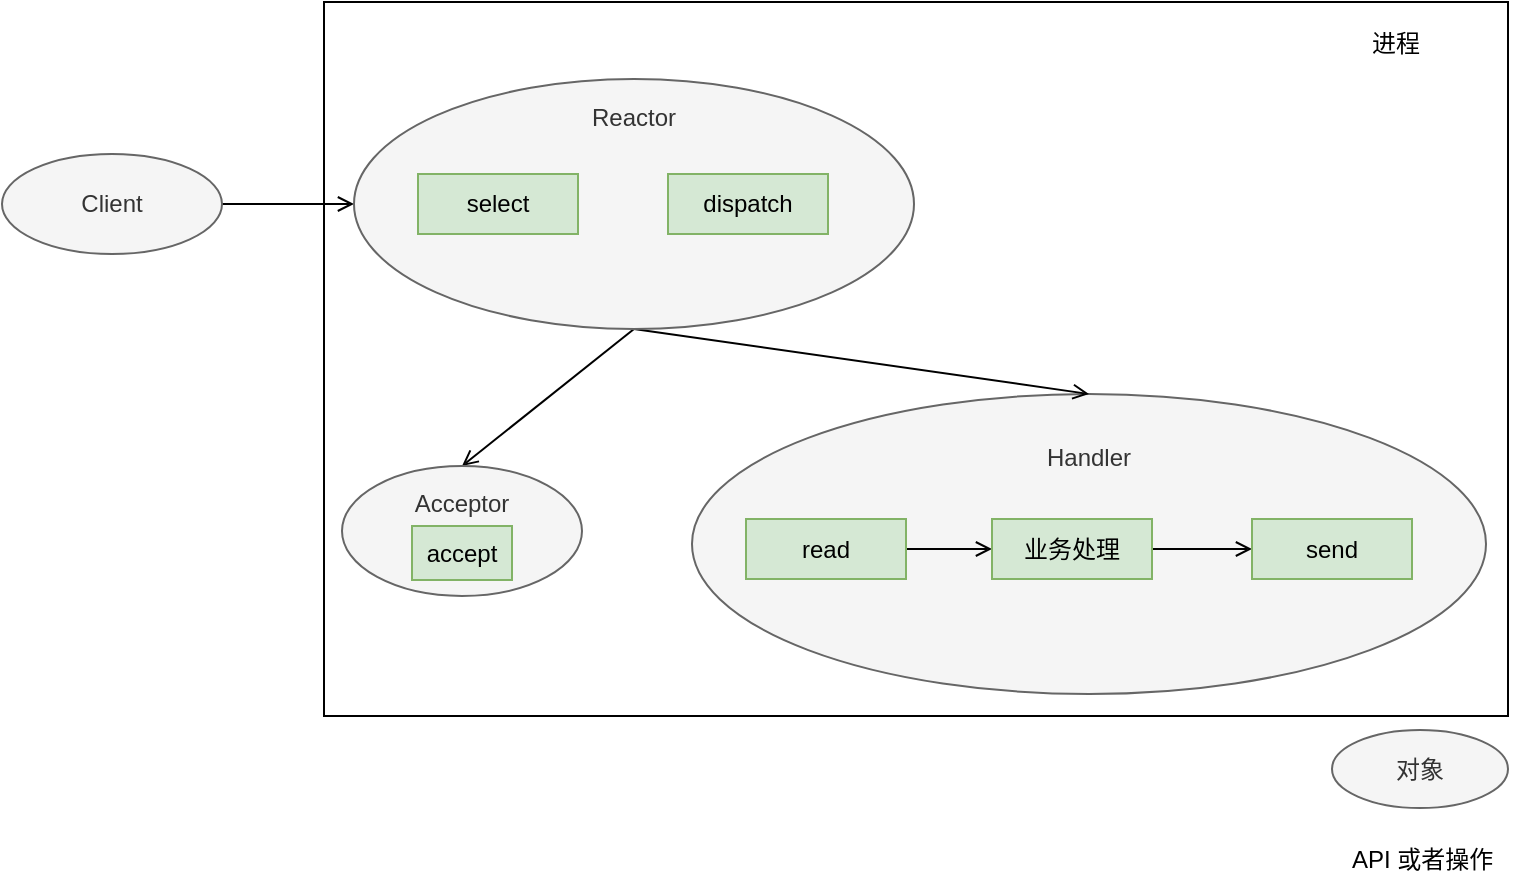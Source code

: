 <mxfile version="12.1.3" type="github" pages="1"><diagram id="I2ROG6fH1WUM6VxNxyEo" name="第 1 页"><mxGraphModel dx="946" dy="614" grid="0" gridSize="10" guides="1" tooltips="1" connect="1" arrows="1" fold="1" page="1" pageScale="1" pageWidth="827" pageHeight="1169" math="0" shadow="0"><root><mxCell id="0"/><mxCell id="1" parent="0"/><mxCell id="JJBN6KQWymLgT-dEvPIP-5" value="&amp;nbsp; &amp;nbsp; &amp;nbsp; &amp;nbsp; &amp;nbsp; &amp;nbsp; &amp;nbsp; &amp;nbsp; &amp;nbsp; &amp;nbsp; &amp;nbsp; &amp;nbsp; &amp;nbsp; &amp;nbsp; &amp;nbsp; &amp;nbsp; &amp;nbsp; &amp;nbsp; &amp;nbsp; &amp;nbsp; &amp;nbsp; &amp;nbsp; &amp;nbsp; &amp;nbsp; &amp;nbsp; &amp;nbsp; &amp;nbsp; &amp;nbsp; &amp;nbsp; &amp;nbsp; &amp;nbsp; &amp;nbsp; &amp;nbsp; &amp;nbsp; &amp;nbsp; &amp;nbsp; &amp;nbsp; &amp;nbsp; &amp;nbsp; &amp;nbsp; &amp;nbsp; &amp;nbsp; &amp;nbsp; &amp;nbsp; &amp;nbsp; &amp;nbsp; &amp;nbsp; &amp;nbsp; &amp;nbsp; &amp;nbsp; &amp;nbsp; &amp;nbsp; &amp;nbsp; &amp;nbsp; &amp;nbsp; &amp;nbsp; &amp;nbsp; &amp;nbsp; &amp;nbsp; &amp;nbsp; &amp;nbsp; &amp;nbsp; &amp;nbsp; &amp;nbsp; &amp;nbsp; &amp;nbsp; &amp;nbsp; &amp;nbsp; &amp;nbsp; &amp;nbsp; &amp;nbsp; &amp;nbsp; 进程&lt;br&gt;&lt;br&gt;&lt;br&gt;&lt;br&gt;&lt;br&gt;&lt;br&gt;&lt;br&gt;&lt;br&gt;&lt;br&gt;&lt;br&gt;&lt;br&gt;&lt;br&gt;&lt;br&gt;&lt;br&gt;&lt;br&gt;&lt;br&gt;&lt;br&gt;&lt;br&gt;&lt;br&gt;&lt;br&gt;&lt;br&gt;&lt;br&gt;&lt;br&gt;" style="rounded=0;whiteSpace=wrap;html=1;" vertex="1" parent="1"><mxGeometry x="200" y="40" width="592" height="357" as="geometry"/></mxCell><mxCell id="JJBN6KQWymLgT-dEvPIP-22" style="edgeStyle=orthogonalEdgeStyle;rounded=0;orthogonalLoop=1;jettySize=auto;html=1;exitX=1;exitY=0.5;exitDx=0;exitDy=0;endArrow=open;endFill=0;" edge="1" parent="1" source="JJBN6KQWymLgT-dEvPIP-2" target="JJBN6KQWymLgT-dEvPIP-3"><mxGeometry relative="1" as="geometry"/></mxCell><mxCell id="JJBN6KQWymLgT-dEvPIP-2" value="Client" style="ellipse;whiteSpace=wrap;html=1;fillColor=#f5f5f5;strokeColor=#666666;fontColor=#333333;" vertex="1" parent="1"><mxGeometry x="39" y="116" width="110" height="50" as="geometry"/></mxCell><mxCell id="JJBN6KQWymLgT-dEvPIP-19" value="对象" style="ellipse;whiteSpace=wrap;html=1;fillColor=#f5f5f5;strokeColor=#666666;fontColor=#333333;" vertex="1" parent="1"><mxGeometry x="704" y="404" width="88" height="39" as="geometry"/></mxCell><mxCell id="JJBN6KQWymLgT-dEvPIP-20" value="API 或者操作" style="text;html=1;resizable=0;points=[];autosize=1;align=left;verticalAlign=top;spacingTop=-4;" vertex="1" parent="1"><mxGeometry x="712" y="459" width="90" height="20" as="geometry"/></mxCell><mxCell id="JJBN6KQWymLgT-dEvPIP-15" value="Handler&lt;br&gt;&lt;br&gt;&lt;br&gt;&lt;br&gt;&lt;br&gt;&lt;br&gt;&lt;br&gt;" style="ellipse;whiteSpace=wrap;html=1;fillColor=#f5f5f5;strokeColor=#666666;fontColor=#333333;" vertex="1" parent="1"><mxGeometry x="384" y="236" width="397" height="150" as="geometry"/></mxCell><mxCell id="JJBN6KQWymLgT-dEvPIP-25" style="edgeStyle=none;rounded=0;orthogonalLoop=1;jettySize=auto;html=1;exitX=1;exitY=0.5;exitDx=0;exitDy=0;entryX=0;entryY=0.5;entryDx=0;entryDy=0;endArrow=open;endFill=0;" edge="1" parent="1" source="JJBN6KQWymLgT-dEvPIP-16" target="JJBN6KQWymLgT-dEvPIP-17"><mxGeometry relative="1" as="geometry"/></mxCell><mxCell id="JJBN6KQWymLgT-dEvPIP-16" value="read" style="rounded=0;whiteSpace=wrap;html=1;fillColor=#d5e8d4;strokeColor=#82b366;" vertex="1" parent="1"><mxGeometry x="411" y="298.5" width="80" height="30" as="geometry"/></mxCell><mxCell id="JJBN6KQWymLgT-dEvPIP-26" style="edgeStyle=none;rounded=0;orthogonalLoop=1;jettySize=auto;html=1;exitX=1;exitY=0.5;exitDx=0;exitDy=0;entryX=0;entryY=0.5;entryDx=0;entryDy=0;endArrow=open;endFill=0;" edge="1" parent="1" source="JJBN6KQWymLgT-dEvPIP-17" target="JJBN6KQWymLgT-dEvPIP-21"><mxGeometry relative="1" as="geometry"/></mxCell><mxCell id="JJBN6KQWymLgT-dEvPIP-17" value="业务处理" style="rounded=0;whiteSpace=wrap;html=1;fillColor=#d5e8d4;strokeColor=#82b366;" vertex="1" parent="1"><mxGeometry x="534" y="298.5" width="80" height="30" as="geometry"/></mxCell><mxCell id="JJBN6KQWymLgT-dEvPIP-21" value="send" style="rounded=0;whiteSpace=wrap;html=1;fillColor=#d5e8d4;strokeColor=#82b366;" vertex="1" parent="1"><mxGeometry x="664" y="298.5" width="80" height="30" as="geometry"/></mxCell><mxCell id="JJBN6KQWymLgT-dEvPIP-23" style="rounded=0;orthogonalLoop=1;jettySize=auto;html=1;exitX=0.5;exitY=1;exitDx=0;exitDy=0;entryX=0.5;entryY=0;entryDx=0;entryDy=0;endArrow=open;endFill=0;" edge="1" parent="1" source="JJBN6KQWymLgT-dEvPIP-3" target="JJBN6KQWymLgT-dEvPIP-11"><mxGeometry relative="1" as="geometry"/></mxCell><mxCell id="JJBN6KQWymLgT-dEvPIP-24" style="rounded=0;orthogonalLoop=1;jettySize=auto;html=1;exitX=0.5;exitY=1;exitDx=0;exitDy=0;entryX=0.5;entryY=0;entryDx=0;entryDy=0;endArrow=open;endFill=0;" edge="1" parent="1" source="JJBN6KQWymLgT-dEvPIP-3" target="JJBN6KQWymLgT-dEvPIP-15"><mxGeometry relative="1" as="geometry"/></mxCell><mxCell id="JJBN6KQWymLgT-dEvPIP-3" value="Reactor&lt;br&gt;&lt;br&gt;&lt;br&gt;&lt;br&gt;&lt;br&gt;&lt;br&gt;&lt;br&gt;" style="ellipse;whiteSpace=wrap;html=1;fillColor=#f5f5f5;strokeColor=#666666;fontColor=#333333;" vertex="1" parent="1"><mxGeometry x="215" y="78.5" width="280" height="125" as="geometry"/></mxCell><mxCell id="JJBN6KQWymLgT-dEvPIP-6" value="select" style="rounded=0;whiteSpace=wrap;html=1;fillColor=#d5e8d4;strokeColor=#82b366;" vertex="1" parent="1"><mxGeometry x="247" y="126" width="80" height="30" as="geometry"/></mxCell><mxCell id="JJBN6KQWymLgT-dEvPIP-8" value="dispatch" style="rounded=0;whiteSpace=wrap;html=1;fillColor=#d5e8d4;strokeColor=#82b366;" vertex="1" parent="1"><mxGeometry x="372" y="126" width="80" height="30" as="geometry"/></mxCell><mxCell id="JJBN6KQWymLgT-dEvPIP-11" value="&lt;br&gt;&lt;br&gt;Acceptor&lt;br&gt;&lt;br&gt;&lt;br&gt;&lt;br&gt;&lt;br&gt;" style="ellipse;whiteSpace=wrap;html=1;fillColor=#f5f5f5;strokeColor=#666666;fontColor=#333333;" vertex="1" parent="1"><mxGeometry x="209" y="272" width="120" height="65" as="geometry"/></mxCell><mxCell id="JJBN6KQWymLgT-dEvPIP-12" value="accept" style="rounded=0;whiteSpace=wrap;html=1;fillColor=#d5e8d4;strokeColor=#82b366;" vertex="1" parent="1"><mxGeometry x="244" y="302" width="50" height="27" as="geometry"/></mxCell></root></mxGraphModel></diagram></mxfile>